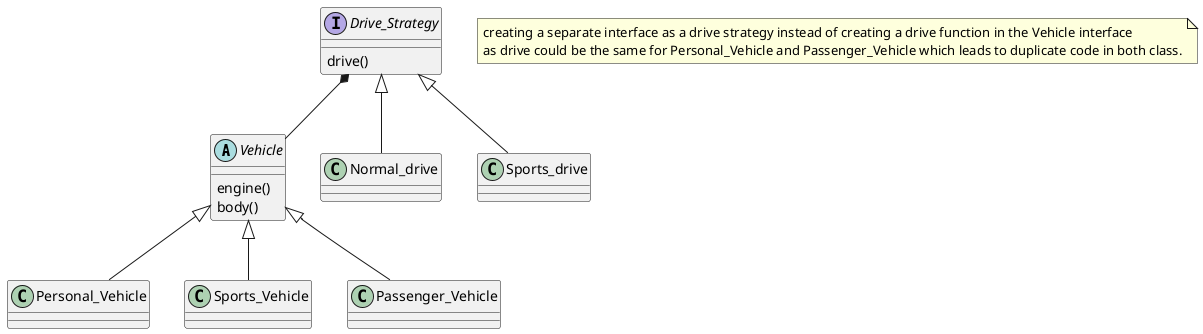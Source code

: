 @startuml "Strategy_pattern"
abstract Vehicle
Vehicle : engine()
Vehicle : body()
Drive_Strategy *-- Vehicle

class Personal_Vehicle
Vehicle <|-- Personal_Vehicle

class Sports_Vehicle
Vehicle <|-- Sports_Vehicle

class Passenger_Vehicle
Vehicle <|-- Passenger_Vehicle

note as N1
  creating a separate interface as a drive strategy instead of creating a drive function in the Vehicle interface
  as drive could be the same for Personal_Vehicle and Passenger_Vehicle which leads to duplicate code in both class.
end note
interface Drive_Strategy
Drive_Strategy : drive()

class Normal_drive
Drive_Strategy <|-- Normal_drive 

class Sports_drive
Drive_Strategy <|-- Sports_drive

@enduml